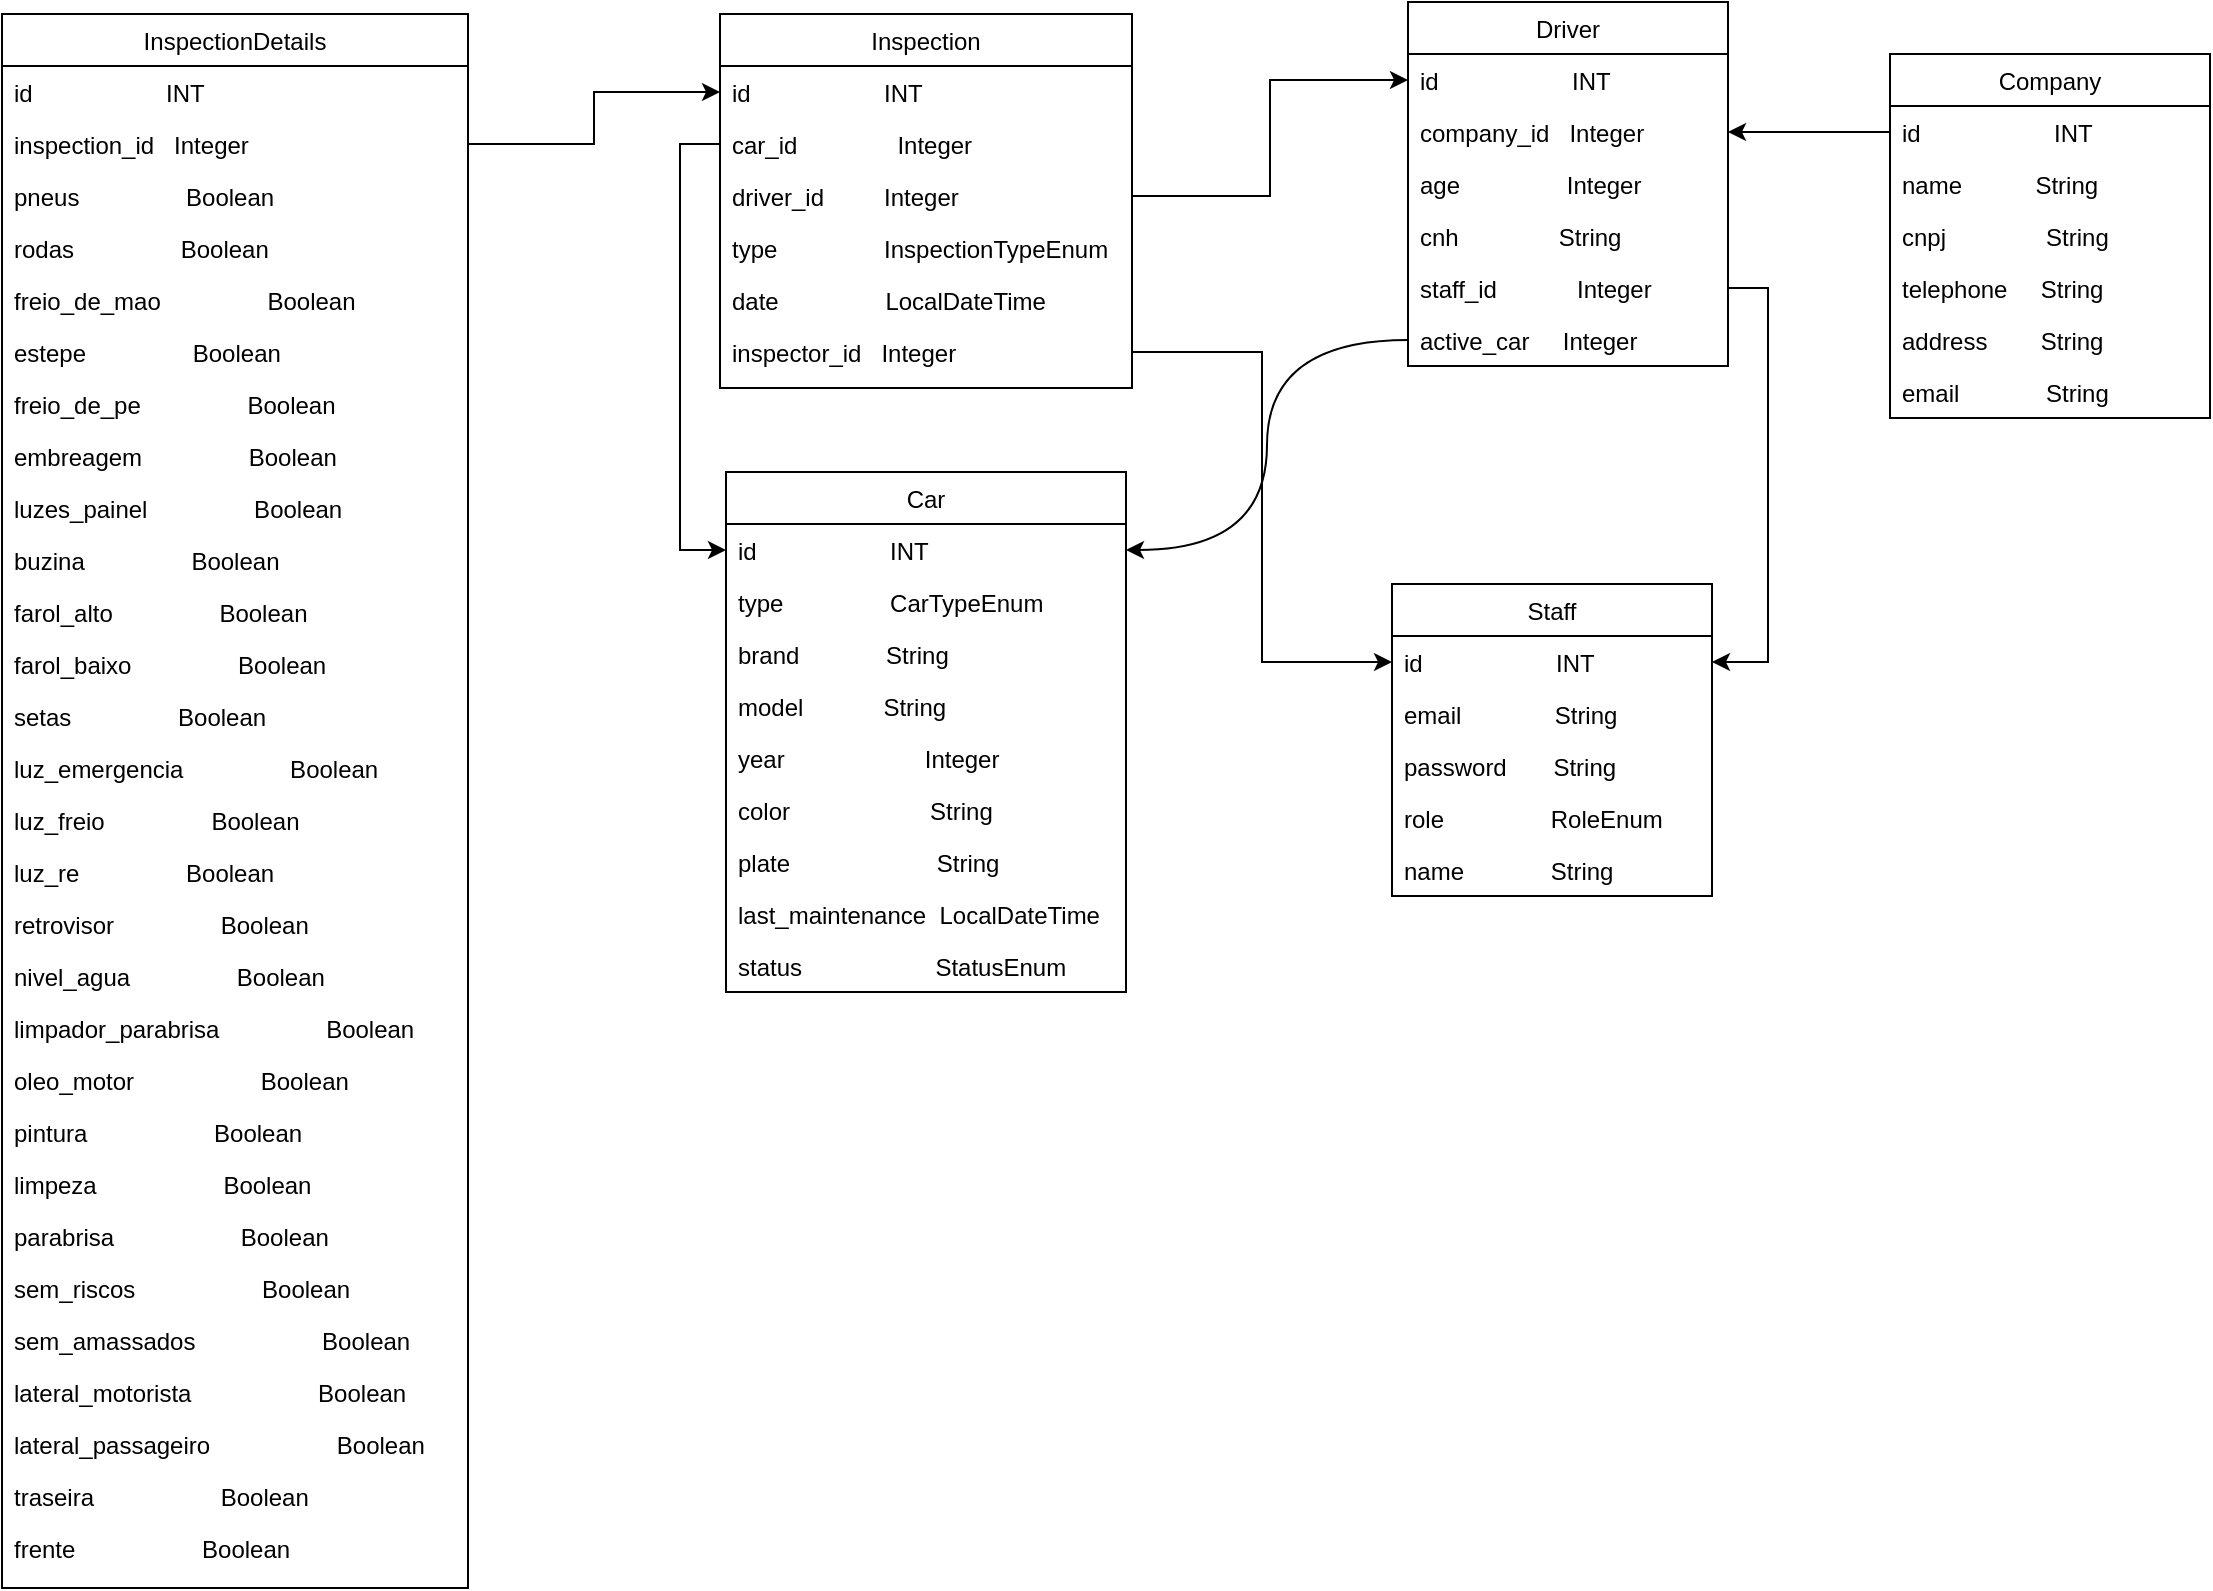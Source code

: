 <mxfile version="25.0.1">
  <diagram id="C5RBs43oDa-KdzZeNtuy" name="Page-1">
    <mxGraphModel dx="2514" dy="878" grid="0" gridSize="10" guides="1" tooltips="1" connect="1" arrows="1" fold="1" page="1" pageScale="1" pageWidth="827" pageHeight="1169" math="0" shadow="0">
      <root>
        <mxCell id="WIyWlLk6GJQsqaUBKTNV-0" />
        <mxCell id="WIyWlLk6GJQsqaUBKTNV-1" parent="WIyWlLk6GJQsqaUBKTNV-0" />
        <mxCell id="zkfFHV4jXpPFQw0GAbJ--17" value="Staff" style="swimlane;fontStyle=0;align=center;verticalAlign=top;childLayout=stackLayout;horizontal=1;startSize=26;horizontalStack=0;resizeParent=1;resizeLast=0;collapsible=1;marginBottom=0;rounded=0;shadow=0;strokeWidth=1;" parent="WIyWlLk6GJQsqaUBKTNV-1" vertex="1">
          <mxGeometry x="387" y="331" width="160" height="156" as="geometry">
            <mxRectangle x="550" y="140" width="160" height="26" as="alternateBounds" />
          </mxGeometry>
        </mxCell>
        <mxCell id="zkfFHV4jXpPFQw0GAbJ--18" value="id                    INT   " style="text;align=left;verticalAlign=top;spacingLeft=4;spacingRight=4;overflow=hidden;rotatable=0;points=[[0,0.5],[1,0.5]];portConstraint=eastwest;" parent="zkfFHV4jXpPFQw0GAbJ--17" vertex="1">
          <mxGeometry y="26" width="160" height="26" as="geometry" />
        </mxCell>
        <mxCell id="VxousQT62sLmJuZrj5er-17" value="email              String" style="text;align=left;verticalAlign=top;spacingLeft=4;spacingRight=4;overflow=hidden;rotatable=0;points=[[0,0.5],[1,0.5]];portConstraint=eastwest;rounded=0;shadow=0;html=0;" parent="zkfFHV4jXpPFQw0GAbJ--17" vertex="1">
          <mxGeometry y="52" width="160" height="26" as="geometry" />
        </mxCell>
        <mxCell id="zkfFHV4jXpPFQw0GAbJ--20" value="password       String" style="text;align=left;verticalAlign=top;spacingLeft=4;spacingRight=4;overflow=hidden;rotatable=0;points=[[0,0.5],[1,0.5]];portConstraint=eastwest;rounded=0;shadow=0;html=0;" parent="zkfFHV4jXpPFQw0GAbJ--17" vertex="1">
          <mxGeometry y="78" width="160" height="26" as="geometry" />
        </mxCell>
        <mxCell id="zkfFHV4jXpPFQw0GAbJ--21" value="role                RoleEnum" style="text;align=left;verticalAlign=top;spacingLeft=4;spacingRight=4;overflow=hidden;rotatable=0;points=[[0,0.5],[1,0.5]];portConstraint=eastwest;rounded=0;shadow=0;html=0;" parent="zkfFHV4jXpPFQw0GAbJ--17" vertex="1">
          <mxGeometry y="104" width="160" height="26" as="geometry" />
        </mxCell>
        <mxCell id="zkfFHV4jXpPFQw0GAbJ--19" value="name             String" style="text;align=left;verticalAlign=top;spacingLeft=4;spacingRight=4;overflow=hidden;rotatable=0;points=[[0,0.5],[1,0.5]];portConstraint=eastwest;rounded=0;shadow=0;html=0;" parent="zkfFHV4jXpPFQw0GAbJ--17" vertex="1">
          <mxGeometry y="130" width="160" height="26" as="geometry" />
        </mxCell>
        <mxCell id="VxousQT62sLmJuZrj5er-0" value="Car" style="swimlane;fontStyle=0;align=center;verticalAlign=top;childLayout=stackLayout;horizontal=1;startSize=26;horizontalStack=0;resizeParent=1;resizeLast=0;collapsible=1;marginBottom=0;rounded=0;shadow=0;strokeWidth=1;" parent="WIyWlLk6GJQsqaUBKTNV-1" vertex="1">
          <mxGeometry x="54" y="275" width="200" height="260" as="geometry">
            <mxRectangle x="550" y="140" width="160" height="26" as="alternateBounds" />
          </mxGeometry>
        </mxCell>
        <mxCell id="VxousQT62sLmJuZrj5er-1" value="id                    INT   " style="text;align=left;verticalAlign=top;spacingLeft=4;spacingRight=4;overflow=hidden;rotatable=0;points=[[0,0.5],[1,0.5]];portConstraint=eastwest;" parent="VxousQT62sLmJuZrj5er-0" vertex="1">
          <mxGeometry y="26" width="200" height="26" as="geometry" />
        </mxCell>
        <mxCell id="VxousQT62sLmJuZrj5er-2" value="type                CarTypeEnum" style="text;align=left;verticalAlign=top;spacingLeft=4;spacingRight=4;overflow=hidden;rotatable=0;points=[[0,0.5],[1,0.5]];portConstraint=eastwest;rounded=0;shadow=0;html=0;" parent="VxousQT62sLmJuZrj5er-0" vertex="1">
          <mxGeometry y="52" width="200" height="26" as="geometry" />
        </mxCell>
        <mxCell id="VxousQT62sLmJuZrj5er-4" value="brand             String" style="text;align=left;verticalAlign=top;spacingLeft=4;spacingRight=4;overflow=hidden;rotatable=0;points=[[0,0.5],[1,0.5]];portConstraint=eastwest;rounded=0;shadow=0;html=0;" parent="VxousQT62sLmJuZrj5er-0" vertex="1">
          <mxGeometry y="78" width="200" height="26" as="geometry" />
        </mxCell>
        <mxCell id="VxousQT62sLmJuZrj5er-12" value="model            String" style="text;align=left;verticalAlign=top;spacingLeft=4;spacingRight=4;overflow=hidden;rotatable=0;points=[[0,0.5],[1,0.5]];portConstraint=eastwest;rounded=0;shadow=0;html=0;" parent="VxousQT62sLmJuZrj5er-0" vertex="1">
          <mxGeometry y="104" width="200" height="26" as="geometry" />
        </mxCell>
        <mxCell id="VxousQT62sLmJuZrj5er-14" value="year                     Integer" style="text;align=left;verticalAlign=top;spacingLeft=4;spacingRight=4;overflow=hidden;rotatable=0;points=[[0,0.5],[1,0.5]];portConstraint=eastwest;rounded=0;shadow=0;html=0;" parent="VxousQT62sLmJuZrj5er-0" vertex="1">
          <mxGeometry y="130" width="200" height="26" as="geometry" />
        </mxCell>
        <mxCell id="VxousQT62sLmJuZrj5er-13" value="color                     String" style="text;align=left;verticalAlign=top;spacingLeft=4;spacingRight=4;overflow=hidden;rotatable=0;points=[[0,0.5],[1,0.5]];portConstraint=eastwest;rounded=0;shadow=0;html=0;" parent="VxousQT62sLmJuZrj5er-0" vertex="1">
          <mxGeometry y="156" width="200" height="26" as="geometry" />
        </mxCell>
        <mxCell id="VxousQT62sLmJuZrj5er-3" value="plate                      String" style="text;align=left;verticalAlign=top;spacingLeft=4;spacingRight=4;overflow=hidden;rotatable=0;points=[[0,0.5],[1,0.5]];portConstraint=eastwest;rounded=0;shadow=0;html=0;" parent="VxousQT62sLmJuZrj5er-0" vertex="1">
          <mxGeometry y="182" width="200" height="26" as="geometry" />
        </mxCell>
        <mxCell id="7H_3GdhFSHOWsBw6_Kf--40" value="last_maintenance  LocalDateTime" style="text;align=left;verticalAlign=top;spacingLeft=4;spacingRight=4;overflow=hidden;rotatable=0;points=[[0,0.5],[1,0.5]];portConstraint=eastwest;rounded=0;shadow=0;html=0;" vertex="1" parent="VxousQT62sLmJuZrj5er-0">
          <mxGeometry y="208" width="200" height="26" as="geometry" />
        </mxCell>
        <mxCell id="7H_3GdhFSHOWsBw6_Kf--5" value="status                    StatusEnum" style="text;align=left;verticalAlign=top;spacingLeft=4;spacingRight=4;overflow=hidden;rotatable=0;points=[[0,0.5],[1,0.5]];portConstraint=eastwest;rounded=0;shadow=0;html=0;" vertex="1" parent="VxousQT62sLmJuZrj5er-0">
          <mxGeometry y="234" width="200" height="26" as="geometry" />
        </mxCell>
        <mxCell id="VxousQT62sLmJuZrj5er-18" value="Driver" style="swimlane;fontStyle=0;align=center;verticalAlign=top;childLayout=stackLayout;horizontal=1;startSize=26;horizontalStack=0;resizeParent=1;resizeLast=0;collapsible=1;marginBottom=0;rounded=0;shadow=0;strokeWidth=1;" parent="WIyWlLk6GJQsqaUBKTNV-1" vertex="1">
          <mxGeometry x="395" y="40" width="160" height="182" as="geometry">
            <mxRectangle x="550" y="140" width="160" height="26" as="alternateBounds" />
          </mxGeometry>
        </mxCell>
        <mxCell id="VxousQT62sLmJuZrj5er-19" value="id                    INT   " style="text;align=left;verticalAlign=top;spacingLeft=4;spacingRight=4;overflow=hidden;rotatable=0;points=[[0,0.5],[1,0.5]];portConstraint=eastwest;" parent="VxousQT62sLmJuZrj5er-18" vertex="1">
          <mxGeometry y="26" width="160" height="26" as="geometry" />
        </mxCell>
        <mxCell id="VxousQT62sLmJuZrj5er-24" value="company_id   Integer" style="text;align=left;verticalAlign=top;spacingLeft=4;spacingRight=4;overflow=hidden;rotatable=0;points=[[0,0.5],[1,0.5]];portConstraint=eastwest;rounded=0;shadow=0;html=0;" parent="VxousQT62sLmJuZrj5er-18" vertex="1">
          <mxGeometry y="52" width="160" height="26" as="geometry" />
        </mxCell>
        <mxCell id="VxousQT62sLmJuZrj5er-20" value="age                Integer" style="text;align=left;verticalAlign=top;spacingLeft=4;spacingRight=4;overflow=hidden;rotatable=0;points=[[0,0.5],[1,0.5]];portConstraint=eastwest;rounded=0;shadow=0;html=0;" parent="VxousQT62sLmJuZrj5er-18" vertex="1">
          <mxGeometry y="78" width="160" height="26" as="geometry" />
        </mxCell>
        <mxCell id="VxousQT62sLmJuZrj5er-21" value="cnh               String" style="text;align=left;verticalAlign=top;spacingLeft=4;spacingRight=4;overflow=hidden;rotatable=0;points=[[0,0.5],[1,0.5]];portConstraint=eastwest;rounded=0;shadow=0;html=0;" parent="VxousQT62sLmJuZrj5er-18" vertex="1">
          <mxGeometry y="104" width="160" height="26" as="geometry" />
        </mxCell>
        <mxCell id="7H_3GdhFSHOWsBw6_Kf--8" value="staff_id            Integer" style="text;align=left;verticalAlign=top;spacingLeft=4;spacingRight=4;overflow=hidden;rotatable=0;points=[[0,0.5],[1,0.5]];portConstraint=eastwest;rounded=0;shadow=0;html=0;" vertex="1" parent="VxousQT62sLmJuZrj5er-18">
          <mxGeometry y="130" width="160" height="26" as="geometry" />
        </mxCell>
        <mxCell id="7H_3GdhFSHOWsBw6_Kf--15" value="active_car      Integer" style="text;align=left;verticalAlign=top;spacingLeft=4;spacingRight=4;overflow=hidden;rotatable=0;points=[[0,0.5],[1,0.5]];portConstraint=eastwest;rounded=0;shadow=0;html=0;" vertex="1" parent="VxousQT62sLmJuZrj5er-18">
          <mxGeometry y="156" width="160" height="26" as="geometry" />
        </mxCell>
        <mxCell id="VxousQT62sLmJuZrj5er-25" style="edgeStyle=orthogonalEdgeStyle;rounded=0;orthogonalLoop=1;jettySize=auto;html=1;exitX=1;exitY=0.5;exitDx=0;exitDy=0;entryX=1;entryY=0.5;entryDx=0;entryDy=0;" parent="WIyWlLk6GJQsqaUBKTNV-1" source="7H_3GdhFSHOWsBw6_Kf--8" target="zkfFHV4jXpPFQw0GAbJ--18" edge="1">
          <mxGeometry relative="1" as="geometry">
            <mxPoint x="660" y="338" as="targetPoint" />
          </mxGeometry>
        </mxCell>
        <mxCell id="VxousQT62sLmJuZrj5er-26" value="Inspection" style="swimlane;fontStyle=0;align=center;verticalAlign=top;childLayout=stackLayout;horizontal=1;startSize=26;horizontalStack=0;resizeParent=1;resizeLast=0;collapsible=1;marginBottom=0;rounded=0;shadow=0;strokeWidth=1;" parent="WIyWlLk6GJQsqaUBKTNV-1" vertex="1">
          <mxGeometry x="51" y="46" width="206" height="187" as="geometry">
            <mxRectangle x="550" y="140" width="160" height="26" as="alternateBounds" />
          </mxGeometry>
        </mxCell>
        <mxCell id="VxousQT62sLmJuZrj5er-27" value="id                    INT   " style="text;align=left;verticalAlign=top;spacingLeft=4;spacingRight=4;overflow=hidden;rotatable=0;points=[[0,0.5],[1,0.5]];portConstraint=eastwest;" parent="VxousQT62sLmJuZrj5er-26" vertex="1">
          <mxGeometry y="26" width="206" height="26" as="geometry" />
        </mxCell>
        <mxCell id="7H_3GdhFSHOWsBw6_Kf--17" value="car_id               Integer" style="text;align=left;verticalAlign=top;spacingLeft=4;spacingRight=4;overflow=hidden;rotatable=0;points=[[0,0.5],[1,0.5]];portConstraint=eastwest;rounded=0;shadow=0;html=0;" vertex="1" parent="VxousQT62sLmJuZrj5er-26">
          <mxGeometry y="52" width="206" height="26" as="geometry" />
        </mxCell>
        <mxCell id="7H_3GdhFSHOWsBw6_Kf--21" value="driver_id         Integer" style="text;align=left;verticalAlign=top;spacingLeft=4;spacingRight=4;overflow=hidden;rotatable=0;points=[[0,0.5],[1,0.5]];portConstraint=eastwest;rounded=0;shadow=0;html=0;" vertex="1" parent="VxousQT62sLmJuZrj5er-26">
          <mxGeometry y="78" width="206" height="26" as="geometry" />
        </mxCell>
        <mxCell id="VxousQT62sLmJuZrj5er-28" value="type                InspectionTypeEnum" style="text;align=left;verticalAlign=top;spacingLeft=4;spacingRight=4;overflow=hidden;rotatable=0;points=[[0,0.5],[1,0.5]];portConstraint=eastwest;rounded=0;shadow=0;html=0;" parent="VxousQT62sLmJuZrj5er-26" vertex="1">
          <mxGeometry y="104" width="206" height="26" as="geometry" />
        </mxCell>
        <mxCell id="VxousQT62sLmJuZrj5er-29" value="date                LocalDateTime" style="text;align=left;verticalAlign=top;spacingLeft=4;spacingRight=4;overflow=hidden;rotatable=0;points=[[0,0.5],[1,0.5]];portConstraint=eastwest;rounded=0;shadow=0;html=0;" parent="VxousQT62sLmJuZrj5er-26" vertex="1">
          <mxGeometry y="130" width="206" height="26" as="geometry" />
        </mxCell>
        <mxCell id="7H_3GdhFSHOWsBw6_Kf--19" value="inspector_id   Integer" style="text;align=left;verticalAlign=top;spacingLeft=4;spacingRight=4;overflow=hidden;rotatable=0;points=[[0,0.5],[1,0.5]];portConstraint=eastwest;rounded=0;shadow=0;html=0;" vertex="1" parent="VxousQT62sLmJuZrj5er-26">
          <mxGeometry y="156" width="206" height="26" as="geometry" />
        </mxCell>
        <mxCell id="7H_3GdhFSHOWsBw6_Kf--0" value="Company" style="swimlane;fontStyle=0;align=center;verticalAlign=top;childLayout=stackLayout;horizontal=1;startSize=26;horizontalStack=0;resizeParent=1;resizeLast=0;collapsible=1;marginBottom=0;rounded=0;shadow=0;strokeWidth=1;" vertex="1" parent="WIyWlLk6GJQsqaUBKTNV-1">
          <mxGeometry x="636" y="66" width="160" height="182" as="geometry">
            <mxRectangle x="550" y="140" width="160" height="26" as="alternateBounds" />
          </mxGeometry>
        </mxCell>
        <mxCell id="7H_3GdhFSHOWsBw6_Kf--1" value="id                    INT   " style="text;align=left;verticalAlign=top;spacingLeft=4;spacingRight=4;overflow=hidden;rotatable=0;points=[[0,0.5],[1,0.5]];portConstraint=eastwest;" vertex="1" parent="7H_3GdhFSHOWsBw6_Kf--0">
          <mxGeometry y="26" width="160" height="26" as="geometry" />
        </mxCell>
        <mxCell id="7H_3GdhFSHOWsBw6_Kf--2" value="name           String" style="text;align=left;verticalAlign=top;spacingLeft=4;spacingRight=4;overflow=hidden;rotatable=0;points=[[0,0.5],[1,0.5]];portConstraint=eastwest;rounded=0;shadow=0;html=0;" vertex="1" parent="7H_3GdhFSHOWsBw6_Kf--0">
          <mxGeometry y="52" width="160" height="26" as="geometry" />
        </mxCell>
        <mxCell id="7H_3GdhFSHOWsBw6_Kf--3" value="cnpj               String" style="text;align=left;verticalAlign=top;spacingLeft=4;spacingRight=4;overflow=hidden;rotatable=0;points=[[0,0.5],[1,0.5]];portConstraint=eastwest;rounded=0;shadow=0;html=0;" vertex="1" parent="7H_3GdhFSHOWsBw6_Kf--0">
          <mxGeometry y="78" width="160" height="26" as="geometry" />
        </mxCell>
        <mxCell id="7H_3GdhFSHOWsBw6_Kf--37" value="telephone     String" style="text;align=left;verticalAlign=top;spacingLeft=4;spacingRight=4;overflow=hidden;rotatable=0;points=[[0,0.5],[1,0.5]];portConstraint=eastwest;rounded=0;shadow=0;html=0;" vertex="1" parent="7H_3GdhFSHOWsBw6_Kf--0">
          <mxGeometry y="104" width="160" height="26" as="geometry" />
        </mxCell>
        <mxCell id="7H_3GdhFSHOWsBw6_Kf--38" value="address        String" style="text;align=left;verticalAlign=top;spacingLeft=4;spacingRight=4;overflow=hidden;rotatable=0;points=[[0,0.5],[1,0.5]];portConstraint=eastwest;rounded=0;shadow=0;html=0;" vertex="1" parent="7H_3GdhFSHOWsBw6_Kf--0">
          <mxGeometry y="130" width="160" height="26" as="geometry" />
        </mxCell>
        <mxCell id="7H_3GdhFSHOWsBw6_Kf--39" value="email             String" style="text;align=left;verticalAlign=top;spacingLeft=4;spacingRight=4;overflow=hidden;rotatable=0;points=[[0,0.5],[1,0.5]];portConstraint=eastwest;rounded=0;shadow=0;html=0;" vertex="1" parent="7H_3GdhFSHOWsBw6_Kf--0">
          <mxGeometry y="156" width="160" height="26" as="geometry" />
        </mxCell>
        <mxCell id="7H_3GdhFSHOWsBw6_Kf--10" style="edgeStyle=orthogonalEdgeStyle;rounded=0;orthogonalLoop=1;jettySize=auto;html=1;entryX=1;entryY=0.5;entryDx=0;entryDy=0;" edge="1" parent="WIyWlLk6GJQsqaUBKTNV-1" source="7H_3GdhFSHOWsBw6_Kf--1" target="VxousQT62sLmJuZrj5er-24">
          <mxGeometry relative="1" as="geometry" />
        </mxCell>
        <mxCell id="7H_3GdhFSHOWsBw6_Kf--16" style="edgeStyle=orthogonalEdgeStyle;rounded=0;orthogonalLoop=1;jettySize=auto;html=1;entryX=1;entryY=0.5;entryDx=0;entryDy=0;curved=1;" edge="1" parent="WIyWlLk6GJQsqaUBKTNV-1" source="7H_3GdhFSHOWsBw6_Kf--15" target="VxousQT62sLmJuZrj5er-1">
          <mxGeometry relative="1" as="geometry">
            <mxPoint x="372" y="441" as="targetPoint" />
          </mxGeometry>
        </mxCell>
        <mxCell id="7H_3GdhFSHOWsBw6_Kf--18" style="edgeStyle=orthogonalEdgeStyle;rounded=0;orthogonalLoop=1;jettySize=auto;html=1;entryX=0;entryY=0.5;entryDx=0;entryDy=0;exitX=0;exitY=0.5;exitDx=0;exitDy=0;" edge="1" parent="WIyWlLk6GJQsqaUBKTNV-1" source="7H_3GdhFSHOWsBw6_Kf--17" target="VxousQT62sLmJuZrj5er-1">
          <mxGeometry relative="1" as="geometry" />
        </mxCell>
        <mxCell id="7H_3GdhFSHOWsBw6_Kf--20" style="edgeStyle=orthogonalEdgeStyle;rounded=0;orthogonalLoop=1;jettySize=auto;html=1;entryX=0;entryY=0.5;entryDx=0;entryDy=0;exitX=1;exitY=0.5;exitDx=0;exitDy=0;" edge="1" parent="WIyWlLk6GJQsqaUBKTNV-1" source="7H_3GdhFSHOWsBw6_Kf--19" target="zkfFHV4jXpPFQw0GAbJ--18">
          <mxGeometry relative="1" as="geometry" />
        </mxCell>
        <mxCell id="7H_3GdhFSHOWsBw6_Kf--22" style="edgeStyle=orthogonalEdgeStyle;rounded=0;orthogonalLoop=1;jettySize=auto;html=1;entryX=0;entryY=0.5;entryDx=0;entryDy=0;" edge="1" parent="WIyWlLk6GJQsqaUBKTNV-1" source="7H_3GdhFSHOWsBw6_Kf--21" target="VxousQT62sLmJuZrj5er-19">
          <mxGeometry relative="1" as="geometry" />
        </mxCell>
        <mxCell id="7H_3GdhFSHOWsBw6_Kf--29" value="InspectionDetails" style="swimlane;fontStyle=0;align=center;verticalAlign=top;childLayout=stackLayout;horizontal=1;startSize=26;horizontalStack=0;resizeParent=1;resizeLast=0;collapsible=1;marginBottom=0;rounded=0;shadow=0;strokeWidth=1;" vertex="1" parent="WIyWlLk6GJQsqaUBKTNV-1">
          <mxGeometry x="-308" y="46" width="233" height="787" as="geometry">
            <mxRectangle x="550" y="140" width="160" height="26" as="alternateBounds" />
          </mxGeometry>
        </mxCell>
        <mxCell id="7H_3GdhFSHOWsBw6_Kf--30" value="id                    INT   " style="text;align=left;verticalAlign=top;spacingLeft=4;spacingRight=4;overflow=hidden;rotatable=0;points=[[0,0.5],[1,0.5]];portConstraint=eastwest;" vertex="1" parent="7H_3GdhFSHOWsBw6_Kf--29">
          <mxGeometry y="26" width="233" height="26" as="geometry" />
        </mxCell>
        <mxCell id="7H_3GdhFSHOWsBw6_Kf--31" value="inspection_id   Integer" style="text;align=left;verticalAlign=top;spacingLeft=4;spacingRight=4;overflow=hidden;rotatable=0;points=[[0,0.5],[1,0.5]];portConstraint=eastwest;rounded=0;shadow=0;html=0;" vertex="1" parent="7H_3GdhFSHOWsBw6_Kf--29">
          <mxGeometry y="52" width="233" height="26" as="geometry" />
        </mxCell>
        <mxCell id="7H_3GdhFSHOWsBw6_Kf--45" value="pneus                Boolean    &#xa;" style="text;align=left;verticalAlign=top;spacingLeft=4;spacingRight=4;overflow=hidden;rotatable=0;points=[[0,0.5],[1,0.5]];portConstraint=eastwest;rounded=0;shadow=0;html=0;" vertex="1" parent="7H_3GdhFSHOWsBw6_Kf--29">
          <mxGeometry y="78" width="233" height="26" as="geometry" />
        </mxCell>
        <mxCell id="7H_3GdhFSHOWsBw6_Kf--50" value="rodas                Boolean   " style="text;align=left;verticalAlign=top;spacingLeft=4;spacingRight=4;overflow=hidden;rotatable=0;points=[[0,0.5],[1,0.5]];portConstraint=eastwest;rounded=0;shadow=0;html=0;" vertex="1" parent="7H_3GdhFSHOWsBw6_Kf--29">
          <mxGeometry y="104" width="233" height="26" as="geometry" />
        </mxCell>
        <mxCell id="7H_3GdhFSHOWsBw6_Kf--51" value="freio_de_mao                Boolean   " style="text;align=left;verticalAlign=top;spacingLeft=4;spacingRight=4;overflow=hidden;rotatable=0;points=[[0,0.5],[1,0.5]];portConstraint=eastwest;rounded=0;shadow=0;html=0;" vertex="1" parent="7H_3GdhFSHOWsBw6_Kf--29">
          <mxGeometry y="130" width="233" height="26" as="geometry" />
        </mxCell>
        <mxCell id="7H_3GdhFSHOWsBw6_Kf--52" value="estepe                Boolean   " style="text;align=left;verticalAlign=top;spacingLeft=4;spacingRight=4;overflow=hidden;rotatable=0;points=[[0,0.5],[1,0.5]];portConstraint=eastwest;rounded=0;shadow=0;html=0;" vertex="1" parent="7H_3GdhFSHOWsBw6_Kf--29">
          <mxGeometry y="156" width="233" height="26" as="geometry" />
        </mxCell>
        <mxCell id="7H_3GdhFSHOWsBw6_Kf--53" value="freio_de_pe                Boolean   " style="text;align=left;verticalAlign=top;spacingLeft=4;spacingRight=4;overflow=hidden;rotatable=0;points=[[0,0.5],[1,0.5]];portConstraint=eastwest;rounded=0;shadow=0;html=0;" vertex="1" parent="7H_3GdhFSHOWsBw6_Kf--29">
          <mxGeometry y="182" width="233" height="26" as="geometry" />
        </mxCell>
        <mxCell id="7H_3GdhFSHOWsBw6_Kf--54" value="embreagem                Boolean   " style="text;align=left;verticalAlign=top;spacingLeft=4;spacingRight=4;overflow=hidden;rotatable=0;points=[[0,0.5],[1,0.5]];portConstraint=eastwest;rounded=0;shadow=0;html=0;" vertex="1" parent="7H_3GdhFSHOWsBw6_Kf--29">
          <mxGeometry y="208" width="233" height="26" as="geometry" />
        </mxCell>
        <mxCell id="7H_3GdhFSHOWsBw6_Kf--55" value="luzes_painel                Boolean   " style="text;align=left;verticalAlign=top;spacingLeft=4;spacingRight=4;overflow=hidden;rotatable=0;points=[[0,0.5],[1,0.5]];portConstraint=eastwest;rounded=0;shadow=0;html=0;" vertex="1" parent="7H_3GdhFSHOWsBw6_Kf--29">
          <mxGeometry y="234" width="233" height="26" as="geometry" />
        </mxCell>
        <mxCell id="7H_3GdhFSHOWsBw6_Kf--57" value="buzina                Boolean   " style="text;align=left;verticalAlign=top;spacingLeft=4;spacingRight=4;overflow=hidden;rotatable=0;points=[[0,0.5],[1,0.5]];portConstraint=eastwest;rounded=0;shadow=0;html=0;" vertex="1" parent="7H_3GdhFSHOWsBw6_Kf--29">
          <mxGeometry y="260" width="233" height="26" as="geometry" />
        </mxCell>
        <mxCell id="7H_3GdhFSHOWsBw6_Kf--62" value="farol_alto                Boolean   " style="text;align=left;verticalAlign=top;spacingLeft=4;spacingRight=4;overflow=hidden;rotatable=0;points=[[0,0.5],[1,0.5]];portConstraint=eastwest;rounded=0;shadow=0;html=0;" vertex="1" parent="7H_3GdhFSHOWsBw6_Kf--29">
          <mxGeometry y="286" width="233" height="26" as="geometry" />
        </mxCell>
        <mxCell id="7H_3GdhFSHOWsBw6_Kf--63" value="farol_baixo                Boolean   " style="text;align=left;verticalAlign=top;spacingLeft=4;spacingRight=4;overflow=hidden;rotatable=0;points=[[0,0.5],[1,0.5]];portConstraint=eastwest;rounded=0;shadow=0;html=0;" vertex="1" parent="7H_3GdhFSHOWsBw6_Kf--29">
          <mxGeometry y="312" width="233" height="26" as="geometry" />
        </mxCell>
        <mxCell id="7H_3GdhFSHOWsBw6_Kf--64" value="setas                Boolean   " style="text;align=left;verticalAlign=top;spacingLeft=4;spacingRight=4;overflow=hidden;rotatable=0;points=[[0,0.5],[1,0.5]];portConstraint=eastwest;rounded=0;shadow=0;html=0;" vertex="1" parent="7H_3GdhFSHOWsBw6_Kf--29">
          <mxGeometry y="338" width="233" height="26" as="geometry" />
        </mxCell>
        <mxCell id="7H_3GdhFSHOWsBw6_Kf--65" value="luz_emergencia                Boolean   " style="text;align=left;verticalAlign=top;spacingLeft=4;spacingRight=4;overflow=hidden;rotatable=0;points=[[0,0.5],[1,0.5]];portConstraint=eastwest;rounded=0;shadow=0;html=0;" vertex="1" parent="7H_3GdhFSHOWsBw6_Kf--29">
          <mxGeometry y="364" width="233" height="26" as="geometry" />
        </mxCell>
        <mxCell id="7H_3GdhFSHOWsBw6_Kf--66" value="luz_freio                Boolean   " style="text;align=left;verticalAlign=top;spacingLeft=4;spacingRight=4;overflow=hidden;rotatable=0;points=[[0,0.5],[1,0.5]];portConstraint=eastwest;rounded=0;shadow=0;html=0;" vertex="1" parent="7H_3GdhFSHOWsBw6_Kf--29">
          <mxGeometry y="390" width="233" height="26" as="geometry" />
        </mxCell>
        <mxCell id="7H_3GdhFSHOWsBw6_Kf--67" value="luz_re                Boolean   " style="text;align=left;verticalAlign=top;spacingLeft=4;spacingRight=4;overflow=hidden;rotatable=0;points=[[0,0.5],[1,0.5]];portConstraint=eastwest;rounded=0;shadow=0;html=0;" vertex="1" parent="7H_3GdhFSHOWsBw6_Kf--29">
          <mxGeometry y="416" width="233" height="26" as="geometry" />
        </mxCell>
        <mxCell id="7H_3GdhFSHOWsBw6_Kf--68" value="retrovisor                Boolean   " style="text;align=left;verticalAlign=top;spacingLeft=4;spacingRight=4;overflow=hidden;rotatable=0;points=[[0,0.5],[1,0.5]];portConstraint=eastwest;rounded=0;shadow=0;html=0;" vertex="1" parent="7H_3GdhFSHOWsBw6_Kf--29">
          <mxGeometry y="442" width="233" height="26" as="geometry" />
        </mxCell>
        <mxCell id="7H_3GdhFSHOWsBw6_Kf--69" value="nivel_agua                Boolean   " style="text;align=left;verticalAlign=top;spacingLeft=4;spacingRight=4;overflow=hidden;rotatable=0;points=[[0,0.5],[1,0.5]];portConstraint=eastwest;rounded=0;shadow=0;html=0;" vertex="1" parent="7H_3GdhFSHOWsBw6_Kf--29">
          <mxGeometry y="468" width="233" height="26" as="geometry" />
        </mxCell>
        <mxCell id="7H_3GdhFSHOWsBw6_Kf--70" value="limpador_parabrisa                Boolean   " style="text;align=left;verticalAlign=top;spacingLeft=4;spacingRight=4;overflow=hidden;rotatable=0;points=[[0,0.5],[1,0.5]];portConstraint=eastwest;rounded=0;shadow=0;html=0;" vertex="1" parent="7H_3GdhFSHOWsBw6_Kf--29">
          <mxGeometry y="494" width="233" height="26" as="geometry" />
        </mxCell>
        <mxCell id="7H_3GdhFSHOWsBw6_Kf--71" value="oleo_motor                   Boolean   " style="text;align=left;verticalAlign=top;spacingLeft=4;spacingRight=4;overflow=hidden;rotatable=0;points=[[0,0.5],[1,0.5]];portConstraint=eastwest;rounded=0;shadow=0;html=0;" vertex="1" parent="7H_3GdhFSHOWsBw6_Kf--29">
          <mxGeometry y="520" width="233" height="26" as="geometry" />
        </mxCell>
        <mxCell id="7H_3GdhFSHOWsBw6_Kf--79" value="pintura                   Boolean   " style="text;align=left;verticalAlign=top;spacingLeft=4;spacingRight=4;overflow=hidden;rotatable=0;points=[[0,0.5],[1,0.5]];portConstraint=eastwest;rounded=0;shadow=0;html=0;" vertex="1" parent="7H_3GdhFSHOWsBw6_Kf--29">
          <mxGeometry y="546" width="233" height="26" as="geometry" />
        </mxCell>
        <mxCell id="7H_3GdhFSHOWsBw6_Kf--74" value="limpeza                   Boolean   " style="text;align=left;verticalAlign=top;spacingLeft=4;spacingRight=4;overflow=hidden;rotatable=0;points=[[0,0.5],[1,0.5]];portConstraint=eastwest;rounded=0;shadow=0;html=0;" vertex="1" parent="7H_3GdhFSHOWsBw6_Kf--29">
          <mxGeometry y="572" width="233" height="26" as="geometry" />
        </mxCell>
        <mxCell id="7H_3GdhFSHOWsBw6_Kf--75" value="parabrisa                   Boolean   " style="text;align=left;verticalAlign=top;spacingLeft=4;spacingRight=4;overflow=hidden;rotatable=0;points=[[0,0.5],[1,0.5]];portConstraint=eastwest;rounded=0;shadow=0;html=0;" vertex="1" parent="7H_3GdhFSHOWsBw6_Kf--29">
          <mxGeometry y="598" width="233" height="26" as="geometry" />
        </mxCell>
        <mxCell id="7H_3GdhFSHOWsBw6_Kf--76" value="sem_riscos                   Boolean   " style="text;align=left;verticalAlign=top;spacingLeft=4;spacingRight=4;overflow=hidden;rotatable=0;points=[[0,0.5],[1,0.5]];portConstraint=eastwest;rounded=0;shadow=0;html=0;" vertex="1" parent="7H_3GdhFSHOWsBw6_Kf--29">
          <mxGeometry y="624" width="233" height="26" as="geometry" />
        </mxCell>
        <mxCell id="7H_3GdhFSHOWsBw6_Kf--77" value="sem_amassados                   Boolean   " style="text;align=left;verticalAlign=top;spacingLeft=4;spacingRight=4;overflow=hidden;rotatable=0;points=[[0,0.5],[1,0.5]];portConstraint=eastwest;rounded=0;shadow=0;html=0;" vertex="1" parent="7H_3GdhFSHOWsBw6_Kf--29">
          <mxGeometry y="650" width="233" height="26" as="geometry" />
        </mxCell>
        <mxCell id="7H_3GdhFSHOWsBw6_Kf--78" value="lateral_motorista                   Boolean   " style="text;align=left;verticalAlign=top;spacingLeft=4;spacingRight=4;overflow=hidden;rotatable=0;points=[[0,0.5],[1,0.5]];portConstraint=eastwest;rounded=0;shadow=0;html=0;" vertex="1" parent="7H_3GdhFSHOWsBw6_Kf--29">
          <mxGeometry y="676" width="233" height="26" as="geometry" />
        </mxCell>
        <mxCell id="7H_3GdhFSHOWsBw6_Kf--80" value="lateral_passageiro                   Boolean   " style="text;align=left;verticalAlign=top;spacingLeft=4;spacingRight=4;overflow=hidden;rotatable=0;points=[[0,0.5],[1,0.5]];portConstraint=eastwest;rounded=0;shadow=0;html=0;" vertex="1" parent="7H_3GdhFSHOWsBw6_Kf--29">
          <mxGeometry y="702" width="233" height="26" as="geometry" />
        </mxCell>
        <mxCell id="7H_3GdhFSHOWsBw6_Kf--81" value="traseira                   Boolean   " style="text;align=left;verticalAlign=top;spacingLeft=4;spacingRight=4;overflow=hidden;rotatable=0;points=[[0,0.5],[1,0.5]];portConstraint=eastwest;rounded=0;shadow=0;html=0;" vertex="1" parent="7H_3GdhFSHOWsBw6_Kf--29">
          <mxGeometry y="728" width="233" height="26" as="geometry" />
        </mxCell>
        <mxCell id="7H_3GdhFSHOWsBw6_Kf--82" value="frente                   Boolean   " style="text;align=left;verticalAlign=top;spacingLeft=4;spacingRight=4;overflow=hidden;rotatable=0;points=[[0,0.5],[1,0.5]];portConstraint=eastwest;rounded=0;shadow=0;html=0;" vertex="1" parent="7H_3GdhFSHOWsBw6_Kf--29">
          <mxGeometry y="754" width="233" height="26" as="geometry" />
        </mxCell>
        <mxCell id="7H_3GdhFSHOWsBw6_Kf--36" style="edgeStyle=orthogonalEdgeStyle;rounded=0;orthogonalLoop=1;jettySize=auto;html=1;entryX=0;entryY=0.5;entryDx=0;entryDy=0;" edge="1" parent="WIyWlLk6GJQsqaUBKTNV-1" source="7H_3GdhFSHOWsBw6_Kf--31" target="VxousQT62sLmJuZrj5er-27">
          <mxGeometry relative="1" as="geometry" />
        </mxCell>
      </root>
    </mxGraphModel>
  </diagram>
</mxfile>

